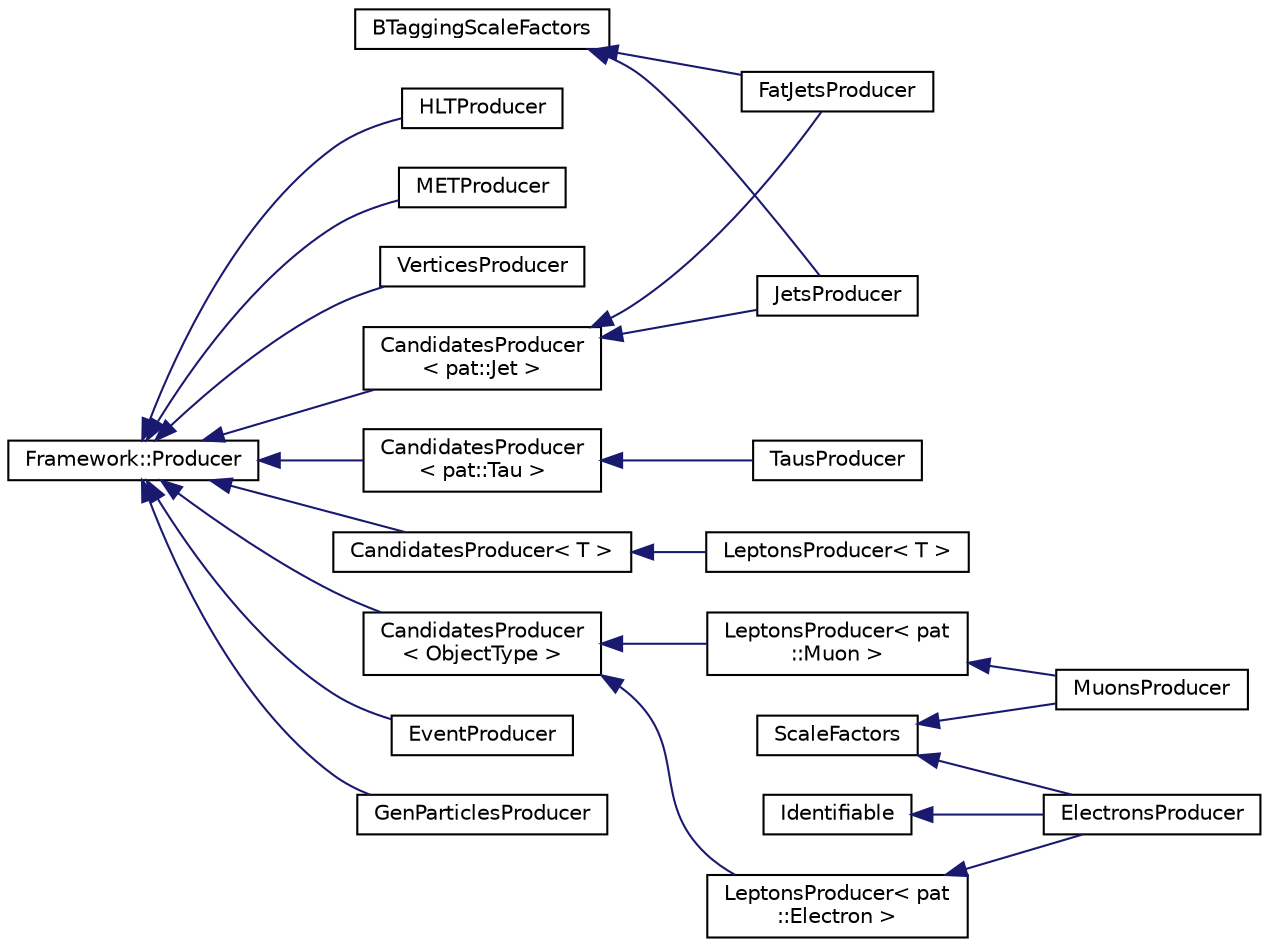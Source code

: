 digraph "Graphical Class Hierarchy"
{
 // LATEX_PDF_SIZE
  edge [fontname="Helvetica",fontsize="10",labelfontname="Helvetica",labelfontsize="10"];
  node [fontname="Helvetica",fontsize="10",shape=record];
  rankdir="LR";
  Node0 [label="BTaggingScaleFactors",height=0.2,width=0.4,color="black", fillcolor="white", style="filled",URL="$classBTaggingScaleFactors.html",tooltip=" "];
  Node0 -> Node1 [dir="back",color="midnightblue",fontsize="10",style="solid",fontname="Helvetica"];
  Node1 [label="FatJetsProducer",height=0.2,width=0.4,color="black", fillcolor="white", style="filled",URL="$classFatJetsProducer.html",tooltip=" "];
  Node0 -> Node2 [dir="back",color="midnightblue",fontsize="10",style="solid",fontname="Helvetica"];
  Node2 [label="JetsProducer",height=0.2,width=0.4,color="black", fillcolor="white", style="filled",URL="$classJetsProducer.html",tooltip=" "];
  Node74 [label="Identifiable",height=0.2,width=0.4,color="black", fillcolor="white", style="filled",URL="$classIdentifiable.html",tooltip=" "];
  Node74 -> Node75 [dir="back",color="midnightblue",fontsize="10",style="solid",fontname="Helvetica"];
  Node75 [label="ElectronsProducer",height=0.2,width=0.4,color="black", fillcolor="white", style="filled",URL="$classElectronsProducer.html",tooltip=" "];
  Node135 [label="Framework::Producer",height=0.2,width=0.4,color="black", fillcolor="white", style="filled",URL="$classFramework_1_1Producer.html",tooltip="Base class for Framework producers."];
  Node135 -> Node136 [dir="back",color="midnightblue",fontsize="10",style="solid",fontname="Helvetica"];
  Node136 [label="CandidatesProducer\l\< pat::Jet \>",height=0.2,width=0.4,color="black", fillcolor="white", style="filled",URL="$classCandidatesProducer.html",tooltip=" "];
  Node136 -> Node1 [dir="back",color="midnightblue",fontsize="10",style="solid",fontname="Helvetica"];
  Node136 -> Node2 [dir="back",color="midnightblue",fontsize="10",style="solid",fontname="Helvetica"];
  Node135 -> Node137 [dir="back",color="midnightblue",fontsize="10",style="solid",fontname="Helvetica"];
  Node137 [label="CandidatesProducer\l\< pat::Tau \>",height=0.2,width=0.4,color="black", fillcolor="white", style="filled",URL="$classCandidatesProducer.html",tooltip=" "];
  Node137 -> Node138 [dir="back",color="midnightblue",fontsize="10",style="solid",fontname="Helvetica"];
  Node138 [label="TausProducer",height=0.2,width=0.4,color="black", fillcolor="white", style="filled",URL="$classTausProducer.html",tooltip=" "];
  Node135 -> Node139 [dir="back",color="midnightblue",fontsize="10",style="solid",fontname="Helvetica"];
  Node139 [label="CandidatesProducer\< T \>",height=0.2,width=0.4,color="black", fillcolor="white", style="filled",URL="$classCandidatesProducer.html",tooltip=" "];
  Node139 -> Node140 [dir="back",color="midnightblue",fontsize="10",style="solid",fontname="Helvetica"];
  Node140 [label="LeptonsProducer\< T \>",height=0.2,width=0.4,color="black", fillcolor="white", style="filled",URL="$classLeptonsProducer.html",tooltip=" "];
  Node135 -> Node141 [dir="back",color="midnightblue",fontsize="10",style="solid",fontname="Helvetica"];
  Node141 [label="CandidatesProducer\l\< ObjectType \>",height=0.2,width=0.4,color="black", fillcolor="white", style="filled",URL="$classCandidatesProducer.html",tooltip=" "];
  Node141 -> Node142 [dir="back",color="midnightblue",fontsize="10",style="solid",fontname="Helvetica"];
  Node142 [label="LeptonsProducer\< pat\l::Muon \>",height=0.2,width=0.4,color="black", fillcolor="white", style="filled",URL="$classLeptonsProducer.html",tooltip=" "];
  Node142 -> Node143 [dir="back",color="midnightblue",fontsize="10",style="solid",fontname="Helvetica"];
  Node143 [label="MuonsProducer",height=0.2,width=0.4,color="black", fillcolor="white", style="filled",URL="$classMuonsProducer.html",tooltip=" "];
  Node141 -> Node144 [dir="back",color="midnightblue",fontsize="10",style="solid",fontname="Helvetica"];
  Node144 [label="LeptonsProducer\< pat\l::Electron \>",height=0.2,width=0.4,color="black", fillcolor="white", style="filled",URL="$classLeptonsProducer.html",tooltip=" "];
  Node144 -> Node75 [dir="back",color="midnightblue",fontsize="10",style="solid",fontname="Helvetica"];
  Node135 -> Node145 [dir="back",color="midnightblue",fontsize="10",style="solid",fontname="Helvetica"];
  Node145 [label="EventProducer",height=0.2,width=0.4,color="black", fillcolor="white", style="filled",URL="$classEventProducer.html",tooltip=" "];
  Node135 -> Node146 [dir="back",color="midnightblue",fontsize="10",style="solid",fontname="Helvetica"];
  Node146 [label="GenParticlesProducer",height=0.2,width=0.4,color="black", fillcolor="white", style="filled",URL="$classGenParticlesProducer.html",tooltip=" "];
  Node135 -> Node147 [dir="back",color="midnightblue",fontsize="10",style="solid",fontname="Helvetica"];
  Node147 [label="HLTProducer",height=0.2,width=0.4,color="black", fillcolor="white", style="filled",URL="$classHLTProducer.html",tooltip=" "];
  Node135 -> Node148 [dir="back",color="midnightblue",fontsize="10",style="solid",fontname="Helvetica"];
  Node148 [label="METProducer",height=0.2,width=0.4,color="black", fillcolor="white", style="filled",URL="$classMETProducer.html",tooltip=" "];
  Node135 -> Node149 [dir="back",color="midnightblue",fontsize="10",style="solid",fontname="Helvetica"];
  Node149 [label="VerticesProducer",height=0.2,width=0.4,color="black", fillcolor="white", style="filled",URL="$classVerticesProducer.html",tooltip=" "];
  Node167 [label="ScaleFactors",height=0.2,width=0.4,color="black", fillcolor="white", style="filled",URL="$classScaleFactors.html",tooltip=" "];
  Node167 -> Node75 [dir="back",color="midnightblue",fontsize="10",style="solid",fontname="Helvetica"];
  Node167 -> Node143 [dir="back",color="midnightblue",fontsize="10",style="solid",fontname="Helvetica"];
}
